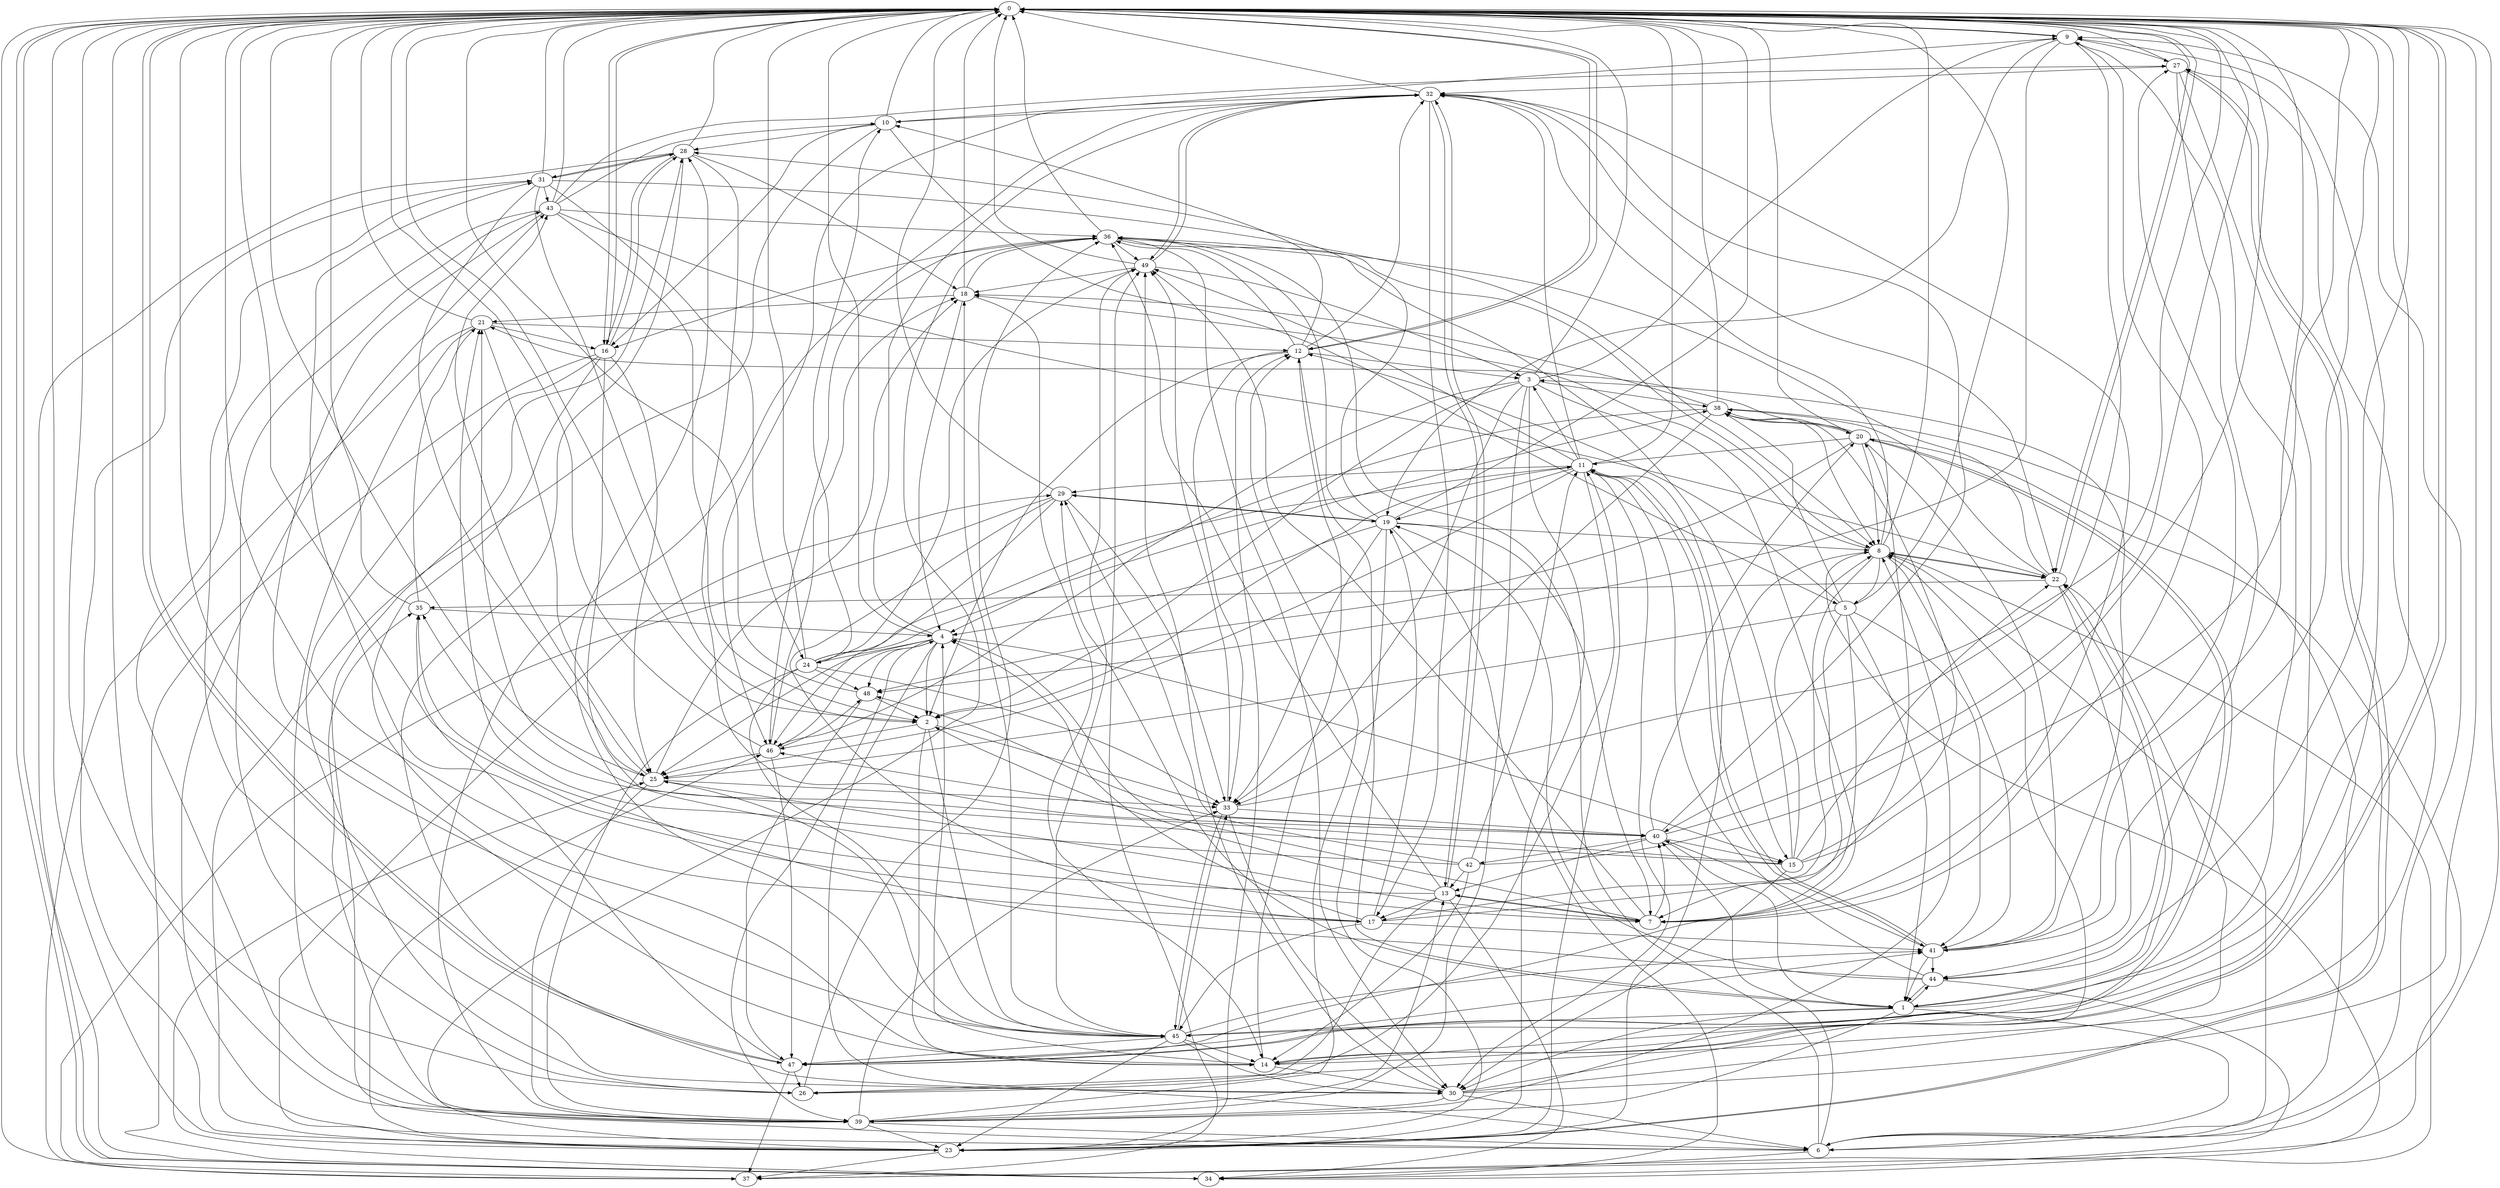 strict digraph "" {
	0	 [component_delay=3];
	9	 [component_delay=3];
	0 -> 9	 [wire_delay=1];
	12	 [component_delay=3];
	0 -> 12	 [wire_delay=1];
	14	 [component_delay=3];
	0 -> 14	 [wire_delay=1];
	16	 [component_delay=3];
	0 -> 16	 [wire_delay=1];
	22	 [component_delay=3];
	0 -> 22	 [wire_delay=1];
	34	 [component_delay=3];
	0 -> 34	 [wire_delay=1];
	47	 [component_delay=3];
	0 -> 47	 [wire_delay=1];
	1	 [component_delay=3];
	1 -> 0	 [wire_delay=1];
	6	 [component_delay=3];
	1 -> 6	 [wire_delay=1];
	1 -> 22	 [wire_delay=1];
	29	 [component_delay=3];
	1 -> 29	 [wire_delay=1];
	30	 [component_delay=3];
	1 -> 30	 [wire_delay=1];
	39	 [component_delay=3];
	1 -> 39	 [wire_delay=1];
	44	 [component_delay=3];
	1 -> 44	 [wire_delay=1];
	45	 [component_delay=3];
	1 -> 45	 [wire_delay=1];
	2	 [component_delay=3];
	2 -> 0	 [wire_delay=1];
	2 -> 14	 [wire_delay=1];
	33	 [component_delay=3];
	2 -> 33	 [wire_delay=1];
	2 -> 45	 [wire_delay=1];
	46	 [component_delay=3];
	2 -> 46	 [wire_delay=1];
	3	 [component_delay=3];
	3 -> 0	 [wire_delay=1];
	3 -> 2	 [wire_delay=1];
	7	 [component_delay=3];
	3 -> 7	 [wire_delay=1];
	3 -> 9	 [wire_delay=1];
	23	 [component_delay=3];
	3 -> 23	 [wire_delay=1];
	3 -> 33	 [wire_delay=1];
	38	 [component_delay=3];
	3 -> 38	 [wire_delay=1];
	3 -> 39	 [wire_delay=1];
	3 -> 46	 [wire_delay=1];
	4	 [component_delay=3];
	4 -> 0	 [wire_delay=1];
	4 -> 2	 [wire_delay=1];
	4 -> 6	 [wire_delay=1];
	15	 [component_delay=3];
	4 -> 15	 [wire_delay=1];
	24	 [component_delay=3];
	4 -> 24	 [wire_delay=1];
	25	 [component_delay=3];
	4 -> 25	 [wire_delay=1];
	32	 [component_delay=3];
	4 -> 32	 [wire_delay=1];
	4 -> 39	 [wire_delay=1];
	48	 [component_delay=3];
	4 -> 48	 [wire_delay=1];
	5	 [component_delay=3];
	5 -> 0	 [wire_delay=1];
	5 -> 1	 [wire_delay=1];
	5 -> 7	 [wire_delay=1];
	5 -> 12	 [wire_delay=1];
	5 -> 25	 [wire_delay=1];
	5 -> 38	 [wire_delay=1];
	41	 [component_delay=3];
	5 -> 41	 [wire_delay=1];
	5 -> 47	 [wire_delay=1];
	6 -> 0	 [wire_delay=1];
	8	 [component_delay=3];
	6 -> 8	 [wire_delay=1];
	6 -> 9	 [wire_delay=1];
	28	 [component_delay=3];
	6 -> 28	 [wire_delay=1];
	6 -> 34	 [wire_delay=1];
	36	 [component_delay=3];
	6 -> 36	 [wire_delay=1];
	40	 [component_delay=3];
	6 -> 40	 [wire_delay=1];
	43	 [component_delay=3];
	6 -> 43	 [wire_delay=1];
	7 -> 0	 [wire_delay=1];
	7 -> 4	 [wire_delay=1];
	7 -> 9	 [wire_delay=1];
	13	 [component_delay=3];
	7 -> 13	 [wire_delay=1];
	7 -> 25	 [wire_delay=1];
	7 -> 40	 [wire_delay=1];
	49	 [component_delay=3];
	7 -> 49	 [wire_delay=1];
	8 -> 0	 [wire_delay=1];
	8 -> 5	 [wire_delay=1];
	17	 [component_delay=3];
	8 -> 17	 [wire_delay=1];
	18	 [component_delay=3];
	8 -> 18	 [wire_delay=1];
	8 -> 22	 [wire_delay=1];
	8 -> 32	 [wire_delay=1];
	8 -> 34	 [wire_delay=1];
	37	 [component_delay=3];
	8 -> 37	 [wire_delay=1];
	8 -> 41	 [wire_delay=1];
	9 -> 0	 [wire_delay=1];
	19	 [component_delay=3];
	9 -> 19	 [wire_delay=1];
	27	 [component_delay=3];
	9 -> 27	 [wire_delay=1];
	9 -> 40	 [wire_delay=1];
	9 -> 45	 [wire_delay=1];
	9 -> 48	 [wire_delay=1];
	10	 [component_delay=3];
	10 -> 0	 [wire_delay=1];
	10 -> 5	 [wire_delay=1];
	10 -> 9	 [wire_delay=1];
	10 -> 16	 [wire_delay=1];
	10 -> 23	 [wire_delay=1];
	10 -> 28	 [wire_delay=1];
	11	 [component_delay=3];
	11 -> 0	 [wire_delay=1];
	11 -> 2	 [wire_delay=1];
	11 -> 3	 [wire_delay=1];
	11 -> 15	 [wire_delay=1];
	11 -> 19	 [wire_delay=1];
	11 -> 25	 [wire_delay=1];
	26	 [component_delay=3];
	11 -> 26	 [wire_delay=1];
	11 -> 29	 [wire_delay=1];
	11 -> 30	 [wire_delay=1];
	11 -> 32	 [wire_delay=1];
	11 -> 41	 [wire_delay=1];
	11 -> 49	 [wire_delay=1];
	12 -> 0	 [wire_delay=1];
	12 -> 1	 [wire_delay=1];
	12 -> 2	 [wire_delay=1];
	12 -> 3	 [wire_delay=1];
	12 -> 10	 [wire_delay=1];
	12 -> 32	 [wire_delay=1];
	12 -> 33	 [wire_delay=1];
	12 -> 36	 [wire_delay=1];
	13 -> 0	 [wire_delay=1];
	13 -> 2	 [wire_delay=1];
	13 -> 7	 [wire_delay=1];
	13 -> 17	 [wire_delay=1];
	13 -> 26	 [wire_delay=1];
	13 -> 32	 [wire_delay=1];
	13 -> 34	 [wire_delay=1];
	13 -> 36	 [wire_delay=1];
	14 -> 0	 [wire_delay=1];
	14 -> 4	 [wire_delay=1];
	14 -> 9	 [wire_delay=1];
	14 -> 12	 [wire_delay=1];
	14 -> 30	 [wire_delay=1];
	15 -> 0	 [wire_delay=1];
	15 -> 8	 [wire_delay=1];
	21	 [component_delay=3];
	15 -> 21	 [wire_delay=1];
	15 -> 22	 [wire_delay=1];
	15 -> 30	 [wire_delay=1];
	35	 [component_delay=3];
	15 -> 35	 [wire_delay=1];
	15 -> 36	 [wire_delay=1];
	15 -> 38	 [wire_delay=1];
	16 -> 0	 [wire_delay=1];
	16 -> 7	 [wire_delay=1];
	16 -> 14	 [wire_delay=1];
	16 -> 25	 [wire_delay=1];
	16 -> 26	 [wire_delay=1];
	16 -> 28	 [wire_delay=1];
	16 -> 34	 [wire_delay=1];
	17 -> 0	 [wire_delay=1];
	17 -> 4	 [wire_delay=1];
	17 -> 19	 [wire_delay=1];
	20	 [component_delay=3];
	17 -> 20	 [wire_delay=1];
	31	 [component_delay=3];
	17 -> 31	 [wire_delay=1];
	17 -> 41	 [wire_delay=1];
	17 -> 45	 [wire_delay=1];
	18 -> 0	 [wire_delay=1];
	18 -> 4	 [wire_delay=1];
	18 -> 14	 [wire_delay=1];
	18 -> 21	 [wire_delay=1];
	18 -> 36	 [wire_delay=1];
	19 -> 0	 [wire_delay=1];
	19 -> 4	 [wire_delay=1];
	19 -> 7	 [wire_delay=1];
	19 -> 8	 [wire_delay=1];
	19 -> 23	 [wire_delay=1];
	19 -> 28	 [wire_delay=1];
	19 -> 29	 [wire_delay=1];
	19 -> 33	 [wire_delay=1];
	19 -> 34	 [wire_delay=1];
	19 -> 36	 [wire_delay=1];
	20 -> 0	 [wire_delay=1];
	20 -> 8	 [wire_delay=1];
	20 -> 11	 [wire_delay=1];
	20 -> 21	 [wire_delay=1];
	20 -> 37	 [wire_delay=1];
	20 -> 38	 [wire_delay=1];
	20 -> 41	 [wire_delay=1];
	20 -> 47	 [wire_delay=1];
	20 -> 48	 [wire_delay=1];
	21 -> 0	 [wire_delay=1];
	21 -> 12	 [wire_delay=1];
	21 -> 16	 [wire_delay=1];
	21 -> 25	 [wire_delay=1];
	21 -> 37	 [wire_delay=1];
	21 -> 39	 [wire_delay=1];
	22 -> 0	 [wire_delay=1];
	22 -> 1	 [wire_delay=1];
	22 -> 8	 [wire_delay=1];
	22 -> 35	 [wire_delay=1];
	22 -> 36	 [wire_delay=1];
	22 -> 38	 [wire_delay=1];
	22 -> 44	 [wire_delay=1];
	23 -> 0	 [wire_delay=1];
	23 -> 8	 [wire_delay=1];
	23 -> 11	 [wire_delay=1];
	23 -> 12	 [wire_delay=1];
	23 -> 27	 [wire_delay=1];
	23 -> 29	 [wire_delay=1];
	23 -> 31	 [wire_delay=1];
	23 -> 36	 [wire_delay=1];
	23 -> 37	 [wire_delay=1];
	23 -> 46	 [wire_delay=1];
	24 -> 0	 [wire_delay=1];
	24 -> 10	 [wire_delay=1];
	24 -> 11	 [wire_delay=1];
	24 -> 33	 [wire_delay=1];
	24 -> 38	 [wire_delay=1];
	24 -> 39	 [wire_delay=1];
	24 -> 45	 [wire_delay=1];
	24 -> 48	 [wire_delay=1];
	24 -> 49	 [wire_delay=1];
	25 -> 0	 [wire_delay=1];
	25 -> 18	 [wire_delay=1];
	25 -> 33	 [wire_delay=1];
	25 -> 39	 [wire_delay=1];
	25 -> 43	 [wire_delay=1];
	25 -> 45	 [wire_delay=1];
	26 -> 0	 [wire_delay=1];
	26 -> 27	 [wire_delay=1];
	26 -> 36	 [wire_delay=1];
	26 -> 43	 [wire_delay=1];
	27 -> 0	 [wire_delay=1];
	27 -> 14	 [wire_delay=1];
	27 -> 23	 [wire_delay=1];
	27 -> 32	 [wire_delay=1];
	27 -> 44	 [wire_delay=1];
	28 -> 0	 [wire_delay=1];
	28 -> 16	 [wire_delay=1];
	28 -> 18	 [wire_delay=1];
	28 -> 30	 [wire_delay=1];
	28 -> 31	 [wire_delay=1];
	28 -> 34	 [wire_delay=1];
	28 -> 40	 [wire_delay=1];
	29 -> 0	 [wire_delay=1];
	29 -> 17	 [wire_delay=1];
	29 -> 19	 [wire_delay=1];
	29 -> 33	 [wire_delay=1];
	29 -> 37	 [wire_delay=1];
	29 -> 46	 [wire_delay=1];
	30 -> 0	 [wire_delay=1];
	30 -> 6	 [wire_delay=1];
	30 -> 8	 [wire_delay=1];
	30 -> 22	 [wire_delay=1];
	30 -> 39	 [wire_delay=1];
	30 -> 49	 [wire_delay=1];
	31 -> 0	 [wire_delay=1];
	31 -> 2	 [wire_delay=1];
	31 -> 8	 [wire_delay=1];
	31 -> 24	 [wire_delay=1];
	31 -> 25	 [wire_delay=1];
	31 -> 28	 [wire_delay=1];
	31 -> 30	 [wire_delay=1];
	31 -> 43	 [wire_delay=1];
	32 -> 0	 [wire_delay=1];
	32 -> 7	 [wire_delay=1];
	32 -> 10	 [wire_delay=1];
	32 -> 13	 [wire_delay=1];
	32 -> 17	 [wire_delay=1];
	32 -> 22	 [wire_delay=1];
	32 -> 46	 [wire_delay=1];
	32 -> 49	 [wire_delay=1];
	33 -> 0	 [wire_delay=1];
	33 -> 30	 [wire_delay=1];
	33 -> 40	 [wire_delay=1];
	33 -> 45	 [wire_delay=1];
	33 -> 49	 [wire_delay=1];
	34 -> 0	 [wire_delay=1];
	34 -> 25	 [wire_delay=1];
	35 -> 0	 [wire_delay=1];
	35 -> 4	 [wire_delay=1];
	35 -> 21	 [wire_delay=1];
	36 -> 0	 [wire_delay=1];
	36 -> 8	 [wire_delay=1];
	36 -> 16	 [wire_delay=1];
	36 -> 30	 [wire_delay=1];
	36 -> 46	 [wire_delay=1];
	36 -> 49	 [wire_delay=1];
	37 -> 0	 [wire_delay=1];
	37 -> 49	 [wire_delay=1];
	38 -> 0	 [wire_delay=1];
	38 -> 4	 [wire_delay=1];
	38 -> 6	 [wire_delay=1];
	38 -> 8	 [wire_delay=1];
	38 -> 18	 [wire_delay=1];
	38 -> 20	 [wire_delay=1];
	38 -> 33	 [wire_delay=1];
	39 -> 0	 [wire_delay=1];
	39 -> 6	 [wire_delay=1];
	39 -> 8	 [wire_delay=1];
	39 -> 12	 [wire_delay=1];
	39 -> 13	 [wire_delay=1];
	39 -> 23	 [wire_delay=1];
	39 -> 32	 [wire_delay=1];
	39 -> 33	 [wire_delay=1];
	39 -> 35	 [wire_delay=1];
	40 -> 0	 [wire_delay=1];
	40 -> 1	 [wire_delay=1];
	40 -> 13	 [wire_delay=1];
	40 -> 15	 [wire_delay=1];
	40 -> 20	 [wire_delay=1];
	40 -> 32	 [wire_delay=1];
	42	 [component_delay=3];
	40 -> 42	 [wire_delay=1];
	40 -> 46	 [wire_delay=1];
	40 -> 48	 [wire_delay=1];
	41 -> 0	 [wire_delay=1];
	41 -> 1	 [wire_delay=1];
	41 -> 3	 [wire_delay=1];
	41 -> 11	 [wire_delay=1];
	41 -> 27	 [wire_delay=1];
	41 -> 40	 [wire_delay=1];
	41 -> 44	 [wire_delay=1];
	42 -> 0	 [wire_delay=1];
	42 -> 11	 [wire_delay=1];
	42 -> 13	 [wire_delay=1];
	42 -> 14	 [wire_delay=1];
	42 -> 21	 [wire_delay=1];
	42 -> 29	 [wire_delay=1];
	43 -> 0	 [wire_delay=1];
	43 -> 2	 [wire_delay=1];
	43 -> 10	 [wire_delay=1];
	43 -> 14	 [wire_delay=1];
	43 -> 22	 [wire_delay=1];
	43 -> 27	 [wire_delay=1];
	43 -> 36	 [wire_delay=1];
	43 -> 39	 [wire_delay=1];
	44 -> 0	 [wire_delay=1];
	44 -> 1	 [wire_delay=1];
	44 -> 11	 [wire_delay=1];
	44 -> 19	 [wire_delay=1];
	44 -> 34	 [wire_delay=1];
	44 -> 35	 [wire_delay=1];
	45 -> 0	 [wire_delay=1];
	45 -> 14	 [wire_delay=1];
	45 -> 18	 [wire_delay=1];
	45 -> 23	 [wire_delay=1];
	45 -> 28	 [wire_delay=1];
	45 -> 30	 [wire_delay=1];
	45 -> 33	 [wire_delay=1];
	45 -> 41	 [wire_delay=1];
	45 -> 47	 [wire_delay=1];
	45 -> 49	 [wire_delay=1];
	46 -> 0	 [wire_delay=1];
	46 -> 4	 [wire_delay=1];
	46 -> 18	 [wire_delay=1];
	46 -> 25	 [wire_delay=1];
	46 -> 47	 [wire_delay=1];
	46 -> 48	 [wire_delay=1];
	47 -> 0	 [wire_delay=1];
	47 -> 20	 [wire_delay=1];
	47 -> 26	 [wire_delay=1];
	47 -> 35	 [wire_delay=1];
	47 -> 37	 [wire_delay=1];
	47 -> 41	 [wire_delay=1];
	48 -> 0	 [wire_delay=1];
	48 -> 2	 [wire_delay=1];
	48 -> 47	 [wire_delay=1];
	49 -> 0	 [wire_delay=1];
	49 -> 3	 [wire_delay=1];
	49 -> 18	 [wire_delay=1];
	49 -> 32	 [wire_delay=1];
}
